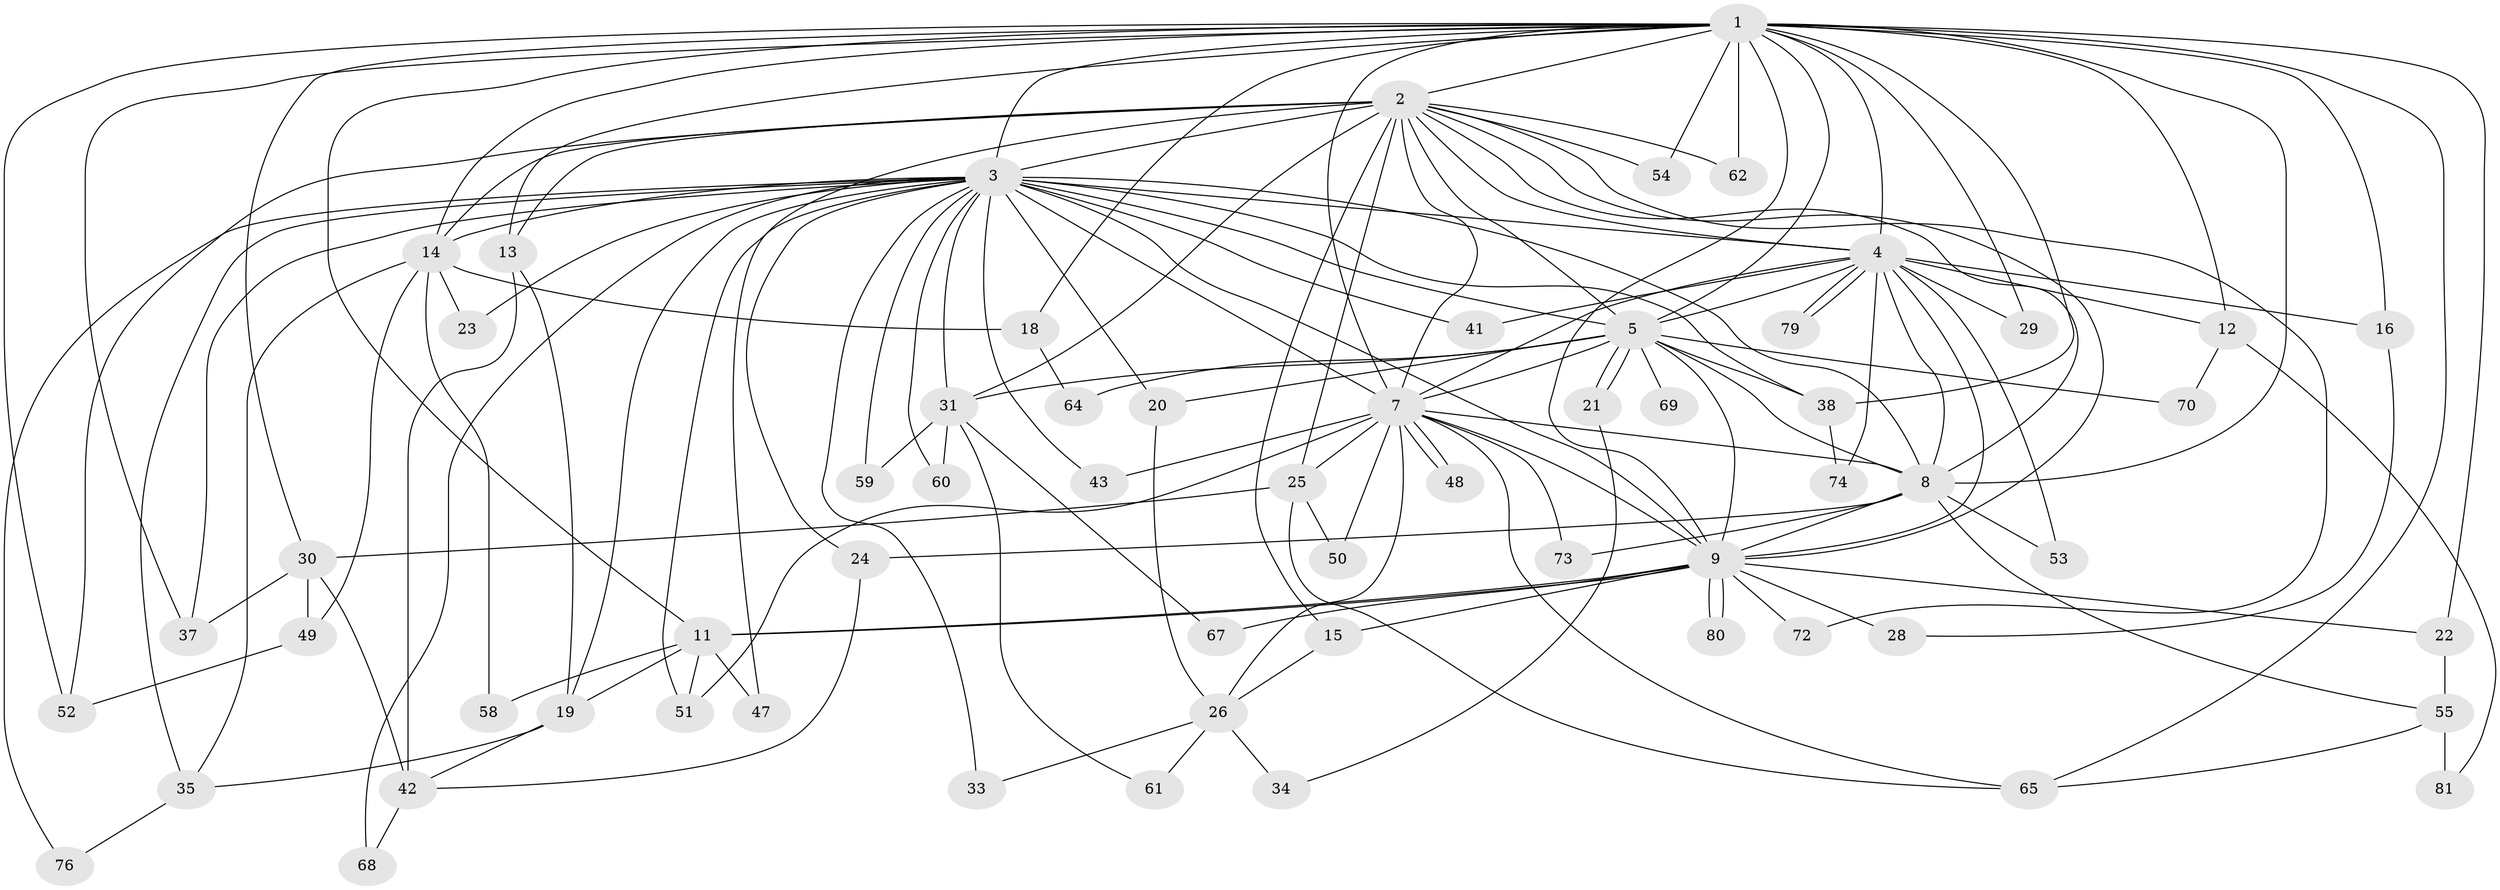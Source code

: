 // Generated by graph-tools (version 1.1) at 2025/51/02/27/25 19:51:52]
// undirected, 62 vertices, 149 edges
graph export_dot {
graph [start="1"]
  node [color=gray90,style=filled];
  1 [super="+6"];
  2 [super="+75"];
  3 [super="+10"];
  4 [super="+45"];
  5 [super="+46"];
  7 [super="+27"];
  8 [super="+17"];
  9 [super="+44"];
  11 [super="+83"];
  12 [super="+82"];
  13;
  14 [super="+78"];
  15;
  16;
  18;
  19 [super="+36"];
  20;
  21;
  22;
  23;
  24 [super="+56"];
  25 [super="+84"];
  26 [super="+32"];
  28;
  29;
  30;
  31 [super="+40"];
  33;
  34;
  35 [super="+71"];
  37 [super="+39"];
  38 [super="+66"];
  41;
  42 [super="+85"];
  43;
  47;
  48;
  49;
  50;
  51 [super="+63"];
  52 [super="+57"];
  53;
  54;
  55 [super="+77"];
  58;
  59;
  60;
  61;
  62;
  64;
  65;
  67;
  68;
  69;
  70;
  72;
  73;
  74;
  76;
  79;
  80;
  81;
  1 -- 2 [weight=2];
  1 -- 3 [weight=4];
  1 -- 4 [weight=3];
  1 -- 5 [weight=3];
  1 -- 7 [weight=3];
  1 -- 8 [weight=2];
  1 -- 9 [weight=3];
  1 -- 12;
  1 -- 13;
  1 -- 14;
  1 -- 22;
  1 -- 29;
  1 -- 30;
  1 -- 38;
  1 -- 62;
  1 -- 65;
  1 -- 37;
  1 -- 16;
  1 -- 18;
  1 -- 54;
  1 -- 11;
  1 -- 52;
  2 -- 3 [weight=2];
  2 -- 4;
  2 -- 5;
  2 -- 7;
  2 -- 8;
  2 -- 9;
  2 -- 13;
  2 -- 15;
  2 -- 25;
  2 -- 31;
  2 -- 47;
  2 -- 52;
  2 -- 54;
  2 -- 62;
  2 -- 72;
  2 -- 14;
  3 -- 4 [weight=2];
  3 -- 5 [weight=2];
  3 -- 7 [weight=2];
  3 -- 8 [weight=2];
  3 -- 9 [weight=2];
  3 -- 14;
  3 -- 20;
  3 -- 37;
  3 -- 68;
  3 -- 76;
  3 -- 19;
  3 -- 23;
  3 -- 24;
  3 -- 33;
  3 -- 35;
  3 -- 38;
  3 -- 41;
  3 -- 43;
  3 -- 51;
  3 -- 59;
  3 -- 60;
  3 -- 31;
  4 -- 5;
  4 -- 7;
  4 -- 8;
  4 -- 9;
  4 -- 12;
  4 -- 16;
  4 -- 29;
  4 -- 41;
  4 -- 53;
  4 -- 79;
  4 -- 79;
  4 -- 74;
  5 -- 7;
  5 -- 8 [weight=2];
  5 -- 9;
  5 -- 20;
  5 -- 21;
  5 -- 21;
  5 -- 31;
  5 -- 64;
  5 -- 69 [weight=2];
  5 -- 70;
  5 -- 38;
  7 -- 8;
  7 -- 9;
  7 -- 25;
  7 -- 43;
  7 -- 48;
  7 -- 48;
  7 -- 50;
  7 -- 65;
  7 -- 73;
  7 -- 26;
  7 -- 51;
  8 -- 9;
  8 -- 53;
  8 -- 55;
  8 -- 73;
  8 -- 24;
  9 -- 11;
  9 -- 11;
  9 -- 15;
  9 -- 22;
  9 -- 28;
  9 -- 67;
  9 -- 72;
  9 -- 80;
  9 -- 80;
  11 -- 47;
  11 -- 51;
  11 -- 58;
  11 -- 19;
  12 -- 70;
  12 -- 81;
  13 -- 19;
  13 -- 42;
  14 -- 18;
  14 -- 23;
  14 -- 35;
  14 -- 49;
  14 -- 58;
  15 -- 26;
  16 -- 28;
  18 -- 64;
  19 -- 42;
  19 -- 35;
  20 -- 26;
  21 -- 34;
  22 -- 55;
  24 -- 42;
  25 -- 30;
  25 -- 50;
  25 -- 65;
  26 -- 33;
  26 -- 34;
  26 -- 61;
  30 -- 42;
  30 -- 49;
  30 -- 37;
  31 -- 60;
  31 -- 67;
  31 -- 59;
  31 -- 61;
  35 -- 76;
  38 -- 74;
  42 -- 68;
  49 -- 52;
  55 -- 81 [weight=2];
  55 -- 65;
}
